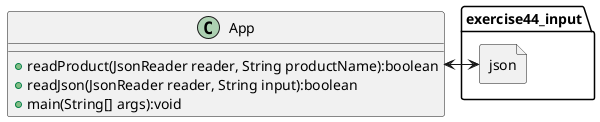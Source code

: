 @startuml
class App
{
    +readProduct(JsonReader reader, String productName):boolean
    +readJson(JsonReader reader, String input):boolean
    +main(String[] args):void
}

file exercise44_input.json{

}

App <-> exercise44_input.json

@enduml